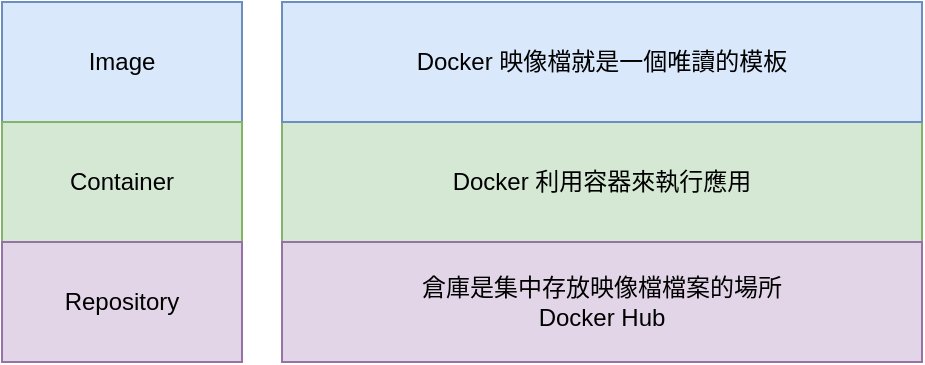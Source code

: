 <mxfile version="13.5.1" type="device" pages="2"><diagram id="l9AFfjG5VOxeRBBJJGHq" name="Concept"><mxGraphModel dx="1086" dy="806" grid="1" gridSize="10" guides="1" tooltips="1" connect="1" arrows="1" fold="1" page="1" pageScale="1" pageWidth="827" pageHeight="1169" math="0" shadow="0"><root><mxCell id="0"/><mxCell id="1" parent="0"/><mxCell id="vVrOfqlQ4VBcFhuKYk7--1" value="Image" style="rounded=0;whiteSpace=wrap;html=1;fillColor=#dae8fc;strokeColor=#6c8ebf;" vertex="1" parent="1"><mxGeometry x="90" y="200" width="120" height="60" as="geometry"/></mxCell><mxCell id="vVrOfqlQ4VBcFhuKYk7--2" value="Container" style="rounded=0;whiteSpace=wrap;html=1;fillColor=#d5e8d4;strokeColor=#82b366;" vertex="1" parent="1"><mxGeometry x="90" y="260" width="120" height="60" as="geometry"/></mxCell><mxCell id="vVrOfqlQ4VBcFhuKYk7--3" value="Repository" style="rounded=0;whiteSpace=wrap;html=1;fillColor=#e1d5e7;strokeColor=#9673a6;" vertex="1" parent="1"><mxGeometry x="90" y="320" width="120" height="60" as="geometry"/></mxCell><mxCell id="vVrOfqlQ4VBcFhuKYk7--4" value="Docker 利用容器來執行應用" style="rounded=0;whiteSpace=wrap;html=1;fillColor=#d5e8d4;strokeColor=#82b366;" vertex="1" parent="1"><mxGeometry x="230" y="260" width="320" height="60" as="geometry"/></mxCell><mxCell id="vVrOfqlQ4VBcFhuKYk7--5" value="Docker 映像檔就是一個唯讀的模板" style="rounded=0;whiteSpace=wrap;html=1;fillColor=#dae8fc;strokeColor=#6c8ebf;" vertex="1" parent="1"><mxGeometry x="230" y="200" width="320" height="60" as="geometry"/></mxCell><mxCell id="vVrOfqlQ4VBcFhuKYk7--6" value="倉庫是集中存放映像檔檔案的場所&lt;br&gt;Docker Hub" style="rounded=0;whiteSpace=wrap;html=1;fillColor=#e1d5e7;strokeColor=#9673a6;" vertex="1" parent="1"><mxGeometry x="230" y="320" width="320" height="60" as="geometry"/></mxCell></root></mxGraphModel></diagram><diagram id="d0t45RrZ-ZU-y9bKywry" name="Command"><mxGraphModel dx="1086" dy="806" grid="1" gridSize="10" guides="1" tooltips="1" connect="1" arrows="1" fold="1" page="1" pageScale="1" pageWidth="827" pageHeight="1169" math="0" shadow="0"><root><mxCell id="WAgExMDeczXk9TLC963t-0"/><mxCell id="WAgExMDeczXk9TLC963t-1" parent="WAgExMDeczXk9TLC963t-0"/><mxCell id="WAgExMDeczXk9TLC963t-2" value="docker container ls" style="text;html=1;strokeColor=none;fillColor=none;align=center;verticalAlign=middle;whiteSpace=wrap;rounded=0;" vertex="1" parent="WAgExMDeczXk9TLC963t-1"><mxGeometry y="120" width="120" height="20" as="geometry"/></mxCell><mxCell id="WAgExMDeczXk9TLC963t-3" value="&lt;div&gt;nelson@arria:~$ docker container ls&lt;/div&gt;&lt;div&gt;CONTAINER ID&amp;nbsp; &amp;nbsp;IMAGE&amp;nbsp; &amp;nbsp; &amp;nbsp; &amp;nbsp; &amp;nbsp; &amp;nbsp; &amp;nbsp; &amp;nbsp; COMMAND&amp;nbsp; &amp;nbsp; &amp;nbsp; &amp;nbsp; &amp;nbsp; &amp;nbsp; &amp;nbsp; &amp;nbsp;CREATED&amp;nbsp; &amp;nbsp; &amp;nbsp; &amp;nbsp; STATUS&amp;nbsp; &amp;nbsp; &amp;nbsp; &amp;nbsp; PORTS&amp;nbsp; &amp;nbsp; &amp;nbsp; &amp;nbsp; &amp;nbsp; &amp;nbsp; &amp;nbsp; &amp;nbsp; &amp;nbsp; &amp;nbsp;NAMES&lt;/div&gt;&lt;div&gt;14ae01fecca5&amp;nbsp; &amp;nbsp;puma6_ofw_sshd&amp;nbsp; &amp;nbsp; &amp;nbsp; &amp;nbsp;&quot;/usr/sbin/sshd -D&quot;&amp;nbsp; &amp;nbsp;2 months ago&amp;nbsp; &amp;nbsp;Up 2 months&amp;nbsp; &amp;nbsp;0.0.0.0:49171-&amp;gt;22/tcp&amp;nbsp; &amp;nbsp;gifted_gauss&lt;/div&gt;&lt;div&gt;5e04d03d140f&amp;nbsp; &amp;nbsp;puma7_dunfell_sshd&amp;nbsp; &amp;nbsp;&quot;/usr/sbin/sshd -D&quot;&amp;nbsp; &amp;nbsp;4 months ago&amp;nbsp; &amp;nbsp;Up 4 months&amp;nbsp; &amp;nbsp;0.0.0.0:49153-&amp;gt;22/tcp&amp;nbsp; &amp;nbsp;charming_bassi&lt;/div&gt;&lt;div&gt;5845ea551666&amp;nbsp; &amp;nbsp;mtk_t750_sshd&amp;nbsp; &amp;nbsp; &amp;nbsp; &amp;nbsp; &quot;/usr/sbin/sshd -D&quot;&amp;nbsp; &amp;nbsp;6 months ago&amp;nbsp; &amp;nbsp;Up 6 months&amp;nbsp; &amp;nbsp;0.0.0.0:49161-&amp;gt;22/tcp&amp;nbsp; &amp;nbsp;wizardly_pasteur&lt;/div&gt;&lt;div&gt;eb8e4c2ac631&amp;nbsp; &amp;nbsp;ecnt_xgpon_sshd&amp;nbsp; &amp;nbsp; &amp;nbsp; &quot;/usr/sbin/sshd -D&quot;&amp;nbsp; &amp;nbsp;6 months ago&amp;nbsp; &amp;nbsp;Up 6 months&amp;nbsp; &amp;nbsp;0.0.0.0:49160-&amp;gt;22/tcp&amp;nbsp; &amp;nbsp;suspicious_morse&lt;/div&gt;&lt;div&gt;476fd07b5184&amp;nbsp; &amp;nbsp;cl1870_sshd&amp;nbsp; &amp;nbsp; &amp;nbsp; &amp;nbsp; &amp;nbsp; &quot;/usr/sbin/sshd -D&quot;&amp;nbsp; &amp;nbsp;6 months ago&amp;nbsp; &amp;nbsp;Up 6 months&amp;nbsp; &amp;nbsp;0.0.0.0:49159-&amp;gt;22/tcp&amp;nbsp; &amp;nbsp;adoring_hawking&lt;/div&gt;&lt;div&gt;86c2178a8837&amp;nbsp; &amp;nbsp;puma6_sshd&amp;nbsp; &amp;nbsp; &amp;nbsp; &amp;nbsp; &amp;nbsp; &amp;nbsp;&quot;/usr/sbin/sshd -D&quot;&amp;nbsp; &amp;nbsp;6 months ago&amp;nbsp; &amp;nbsp;Up 6 months&amp;nbsp; &amp;nbsp;0.0.0.0:49158-&amp;gt;22/tcp&amp;nbsp; &amp;nbsp;frosty_tereshkova&lt;/div&gt;&lt;div&gt;779bb2f221d9&amp;nbsp; &amp;nbsp;ca8271a_sshd&amp;nbsp; &amp;nbsp; &amp;nbsp; &amp;nbsp; &amp;nbsp;&quot;/usr/sbin/sshd -D&quot;&amp;nbsp; &amp;nbsp;6 months ago&amp;nbsp; &amp;nbsp;Up 6 months&amp;nbsp; &amp;nbsp;0.0.0.0:49157-&amp;gt;22/tcp&amp;nbsp; &amp;nbsp;vigilant_moore&lt;/div&gt;&lt;div&gt;2c648e29f573&amp;nbsp; &amp;nbsp;ca8289_sshd&amp;nbsp; &amp;nbsp; &amp;nbsp; &amp;nbsp; &amp;nbsp; &quot;/usr/sbin/sshd -D&quot;&amp;nbsp; &amp;nbsp;6 months ago&amp;nbsp; &amp;nbsp;Up 6 months&amp;nbsp; &amp;nbsp;0.0.0.0:49156-&amp;gt;22/tcp&amp;nbsp; &amp;nbsp;wizardly_chebyshev&lt;/div&gt;&lt;div&gt;27361d9ded10&amp;nbsp; &amp;nbsp;qca_sshd&amp;nbsp; &amp;nbsp; &amp;nbsp; &amp;nbsp; &amp;nbsp; &amp;nbsp; &amp;nbsp;&quot;/usr/sbin/sshd -D&quot;&amp;nbsp; &amp;nbsp;6 months ago&amp;nbsp; &amp;nbsp;Up 6 months&amp;nbsp; &amp;nbsp;0.0.0.0:49155-&amp;gt;22/tcp&amp;nbsp; &amp;nbsp;flamboyant_ellis&lt;/div&gt;&lt;div&gt;c89601d4c4a4&amp;nbsp; &amp;nbsp;puma7_sshd&amp;nbsp; &amp;nbsp; &amp;nbsp; &amp;nbsp; &amp;nbsp; &amp;nbsp;&quot;/usr/sbin/sshd -D&quot;&amp;nbsp; &amp;nbsp;6 months ago&amp;nbsp; &amp;nbsp;Up 6 months&amp;nbsp; &amp;nbsp;0.0.0.0:49154-&amp;gt;22/tcp&amp;nbsp; &amp;nbsp;hardcore_kirch&lt;/div&gt;&lt;div&gt;&lt;br&gt;&lt;/div&gt;" style="text;html=1;strokeColor=none;fillColor=none;align=left;verticalAlign=top;whiteSpace=wrap;rounded=0;" vertex="1" parent="WAgExMDeczXk9TLC963t-1"><mxGeometry x="360" y="120" width="750" height="210" as="geometry"/></mxCell><mxCell id="WAgExMDeczXk9TLC963t-4" value="顯示docker container" style="text;html=1;strokeColor=none;fillColor=none;align=center;verticalAlign=middle;whiteSpace=wrap;rounded=0;" vertex="1" parent="WAgExMDeczXk9TLC963t-1"><mxGeometry x="160" y="120" width="120" height="20" as="geometry"/></mxCell><mxCell id="WAgExMDeczXk9TLC963t-5" value="docker images" style="text;html=1;strokeColor=none;fillColor=none;align=center;verticalAlign=middle;whiteSpace=wrap;rounded=0;" vertex="1" parent="WAgExMDeczXk9TLC963t-1"><mxGeometry y="320" width="120" height="20" as="geometry"/></mxCell><mxCell id="WAgExMDeczXk9TLC963t-6" value="顯示docker image" style="text;html=1;strokeColor=none;fillColor=none;align=center;verticalAlign=middle;whiteSpace=wrap;rounded=0;" vertex="1" parent="WAgExMDeczXk9TLC963t-1"><mxGeometry x="160" y="320" width="120" height="20" as="geometry"/></mxCell><mxCell id="WAgExMDeczXk9TLC963t-7" value="&lt;div&gt;&lt;div&gt;nelson@arria:~$ docker images&lt;/div&gt;&lt;div&gt;REPOSITORY&amp;nbsp; &amp;nbsp; &amp;nbsp; &amp;nbsp; &amp;nbsp; &amp;nbsp; TAG&amp;nbsp; &amp;nbsp; &amp;nbsp; &amp;nbsp;IMAGE ID&amp;nbsp; &amp;nbsp; &amp;nbsp; &amp;nbsp;CREATED&amp;nbsp; &amp;nbsp; &amp;nbsp; &amp;nbsp; &amp;nbsp;SIZE&lt;/div&gt;&lt;div&gt;puma6_ofw_sshd&amp;nbsp; &amp;nbsp; &amp;nbsp; &amp;nbsp; latest&amp;nbsp; &amp;nbsp; c8c3e94d5120&amp;nbsp; &amp;nbsp;6 months ago&amp;nbsp; &amp;nbsp; 938MB&lt;/div&gt;&lt;div&gt;puma7_dunfell_sshd&amp;nbsp; &amp;nbsp; latest&amp;nbsp; &amp;nbsp; f163b325a0d3&amp;nbsp; &amp;nbsp;7 months ago&amp;nbsp; &amp;nbsp; 2.25GB&lt;/div&gt;&lt;div&gt;ubuntu&amp;nbsp; &amp;nbsp; &amp;nbsp; &amp;nbsp; &amp;nbsp; &amp;nbsp; &amp;nbsp; &amp;nbsp; 16.04&amp;nbsp; &amp;nbsp; &amp;nbsp;b6f507652425&amp;nbsp; &amp;nbsp;8 months ago&amp;nbsp; &amp;nbsp; 135MB&lt;/div&gt;&lt;div&gt;ca8289_sshd&amp;nbsp; &amp;nbsp; &amp;nbsp; &amp;nbsp; &amp;nbsp; &amp;nbsp;latest&amp;nbsp; &amp;nbsp; 2ca6ec79553c&amp;nbsp; &amp;nbsp;13 months ago&amp;nbsp; &amp;nbsp;1.3GB&lt;/div&gt;&lt;div&gt;mtk_t750_sshd&amp;nbsp; &amp;nbsp; &amp;nbsp; &amp;nbsp; &amp;nbsp;latest&amp;nbsp; &amp;nbsp; 6abde27263b3&amp;nbsp; &amp;nbsp;13 months ago&amp;nbsp; &amp;nbsp;1.47GB&lt;/div&gt;&lt;div&gt;ecnt_xgpon_sshd&amp;nbsp; &amp;nbsp; &amp;nbsp; &amp;nbsp;latest&amp;nbsp; &amp;nbsp; 915ae0027264&amp;nbsp; &amp;nbsp;14 months ago&amp;nbsp; &amp;nbsp;1.73GB&lt;/div&gt;&lt;div&gt;cl1870_sshd&amp;nbsp; &amp;nbsp; &amp;nbsp; &amp;nbsp; &amp;nbsp; &amp;nbsp;latest&amp;nbsp; &amp;nbsp; 0d5617e24895&amp;nbsp; &amp;nbsp;15 months ago&amp;nbsp; &amp;nbsp;2.37GB&lt;/div&gt;&lt;div&gt;puma7_sshd&amp;nbsp; &amp;nbsp; &amp;nbsp; &amp;nbsp; &amp;nbsp; &amp;nbsp; latest&amp;nbsp; &amp;nbsp; 7edc95a52fba&amp;nbsp; &amp;nbsp;15 months ago&amp;nbsp; &amp;nbsp;2.37GB&lt;/div&gt;&lt;div&gt;puma7_test_sshd&amp;nbsp; &amp;nbsp; &amp;nbsp; &amp;nbsp;latest&amp;nbsp; &amp;nbsp; 7edc95a52fba&amp;nbsp; &amp;nbsp;15 months ago&amp;nbsp; &amp;nbsp;2.37GB&lt;/div&gt;&lt;div&gt;puma6_sshd&amp;nbsp; &amp;nbsp; &amp;nbsp; &amp;nbsp; &amp;nbsp; &amp;nbsp; latest&amp;nbsp; &amp;nbsp; a13061cf2f7d&amp;nbsp; &amp;nbsp;15 months ago&amp;nbsp; &amp;nbsp;2.37GB&lt;/div&gt;&lt;div&gt;qca_sshd&amp;nbsp; &amp;nbsp; &amp;nbsp; &amp;nbsp; &amp;nbsp; &amp;nbsp; &amp;nbsp; latest&amp;nbsp; &amp;nbsp; 5435103b4757&amp;nbsp; &amp;nbsp;16 months ago&amp;nbsp; &amp;nbsp;865MB&lt;/div&gt;&lt;div&gt;ca8271a_sshd&amp;nbsp; &amp;nbsp; &amp;nbsp; &amp;nbsp; &amp;nbsp; latest&amp;nbsp; &amp;nbsp; 99177f4f9f09&amp;nbsp; &amp;nbsp;16 months ago&amp;nbsp; &amp;nbsp;2.09GB&lt;/div&gt;&lt;div&gt;ubuntu&amp;nbsp; &amp;nbsp; &amp;nbsp; &amp;nbsp; &amp;nbsp; &amp;nbsp; &amp;nbsp; &amp;nbsp; 18.04&amp;nbsp; &amp;nbsp; &amp;nbsp;2c047404e52d&amp;nbsp; &amp;nbsp;17 months ago&amp;nbsp; &amp;nbsp;63.3MB&lt;/div&gt;&lt;div&gt;ecnt_xgpon_sdk&amp;nbsp; &amp;nbsp; &amp;nbsp; &amp;nbsp; v2&amp;nbsp; &amp;nbsp; &amp;nbsp; &amp;nbsp; 1ae94ea09d38&amp;nbsp; &amp;nbsp;18 months ago&amp;nbsp; &amp;nbsp;1.2GB&lt;/div&gt;&lt;div&gt;ubuntu&amp;nbsp; &amp;nbsp; &amp;nbsp; &amp;nbsp; &amp;nbsp; &amp;nbsp; &amp;nbsp; &amp;nbsp; 14.04&amp;nbsp; &amp;nbsp; &amp;nbsp;df043b4f0cf1&amp;nbsp; &amp;nbsp;19 months ago&amp;nbsp; &amp;nbsp;197MB&lt;/div&gt;&lt;div&gt;portainer/portainer&amp;nbsp; &amp;nbsp;latest&amp;nbsp; &amp;nbsp; 62771b0b9b09&amp;nbsp; &amp;nbsp;21 months ago&amp;nbsp; &amp;nbsp;79.1MB&lt;/div&gt;&lt;div&gt;ubuntu&amp;nbsp; &amp;nbsp; &amp;nbsp; &amp;nbsp; &amp;nbsp; &amp;nbsp; &amp;nbsp; &amp;nbsp; 14.04.5&amp;nbsp; &amp;nbsp;132b7427a3b4&amp;nbsp; &amp;nbsp;4 years ago&amp;nbsp; &amp;nbsp; &amp;nbsp;188MB&lt;/div&gt;&lt;/div&gt;&lt;div&gt;&lt;br&gt;&lt;/div&gt;" style="text;html=1;strokeColor=none;fillColor=none;align=left;verticalAlign=top;whiteSpace=wrap;rounded=0;" vertex="1" parent="WAgExMDeczXk9TLC963t-1"><mxGeometry x="360" y="320" width="750" height="210" as="geometry"/></mxCell></root></mxGraphModel></diagram></mxfile>